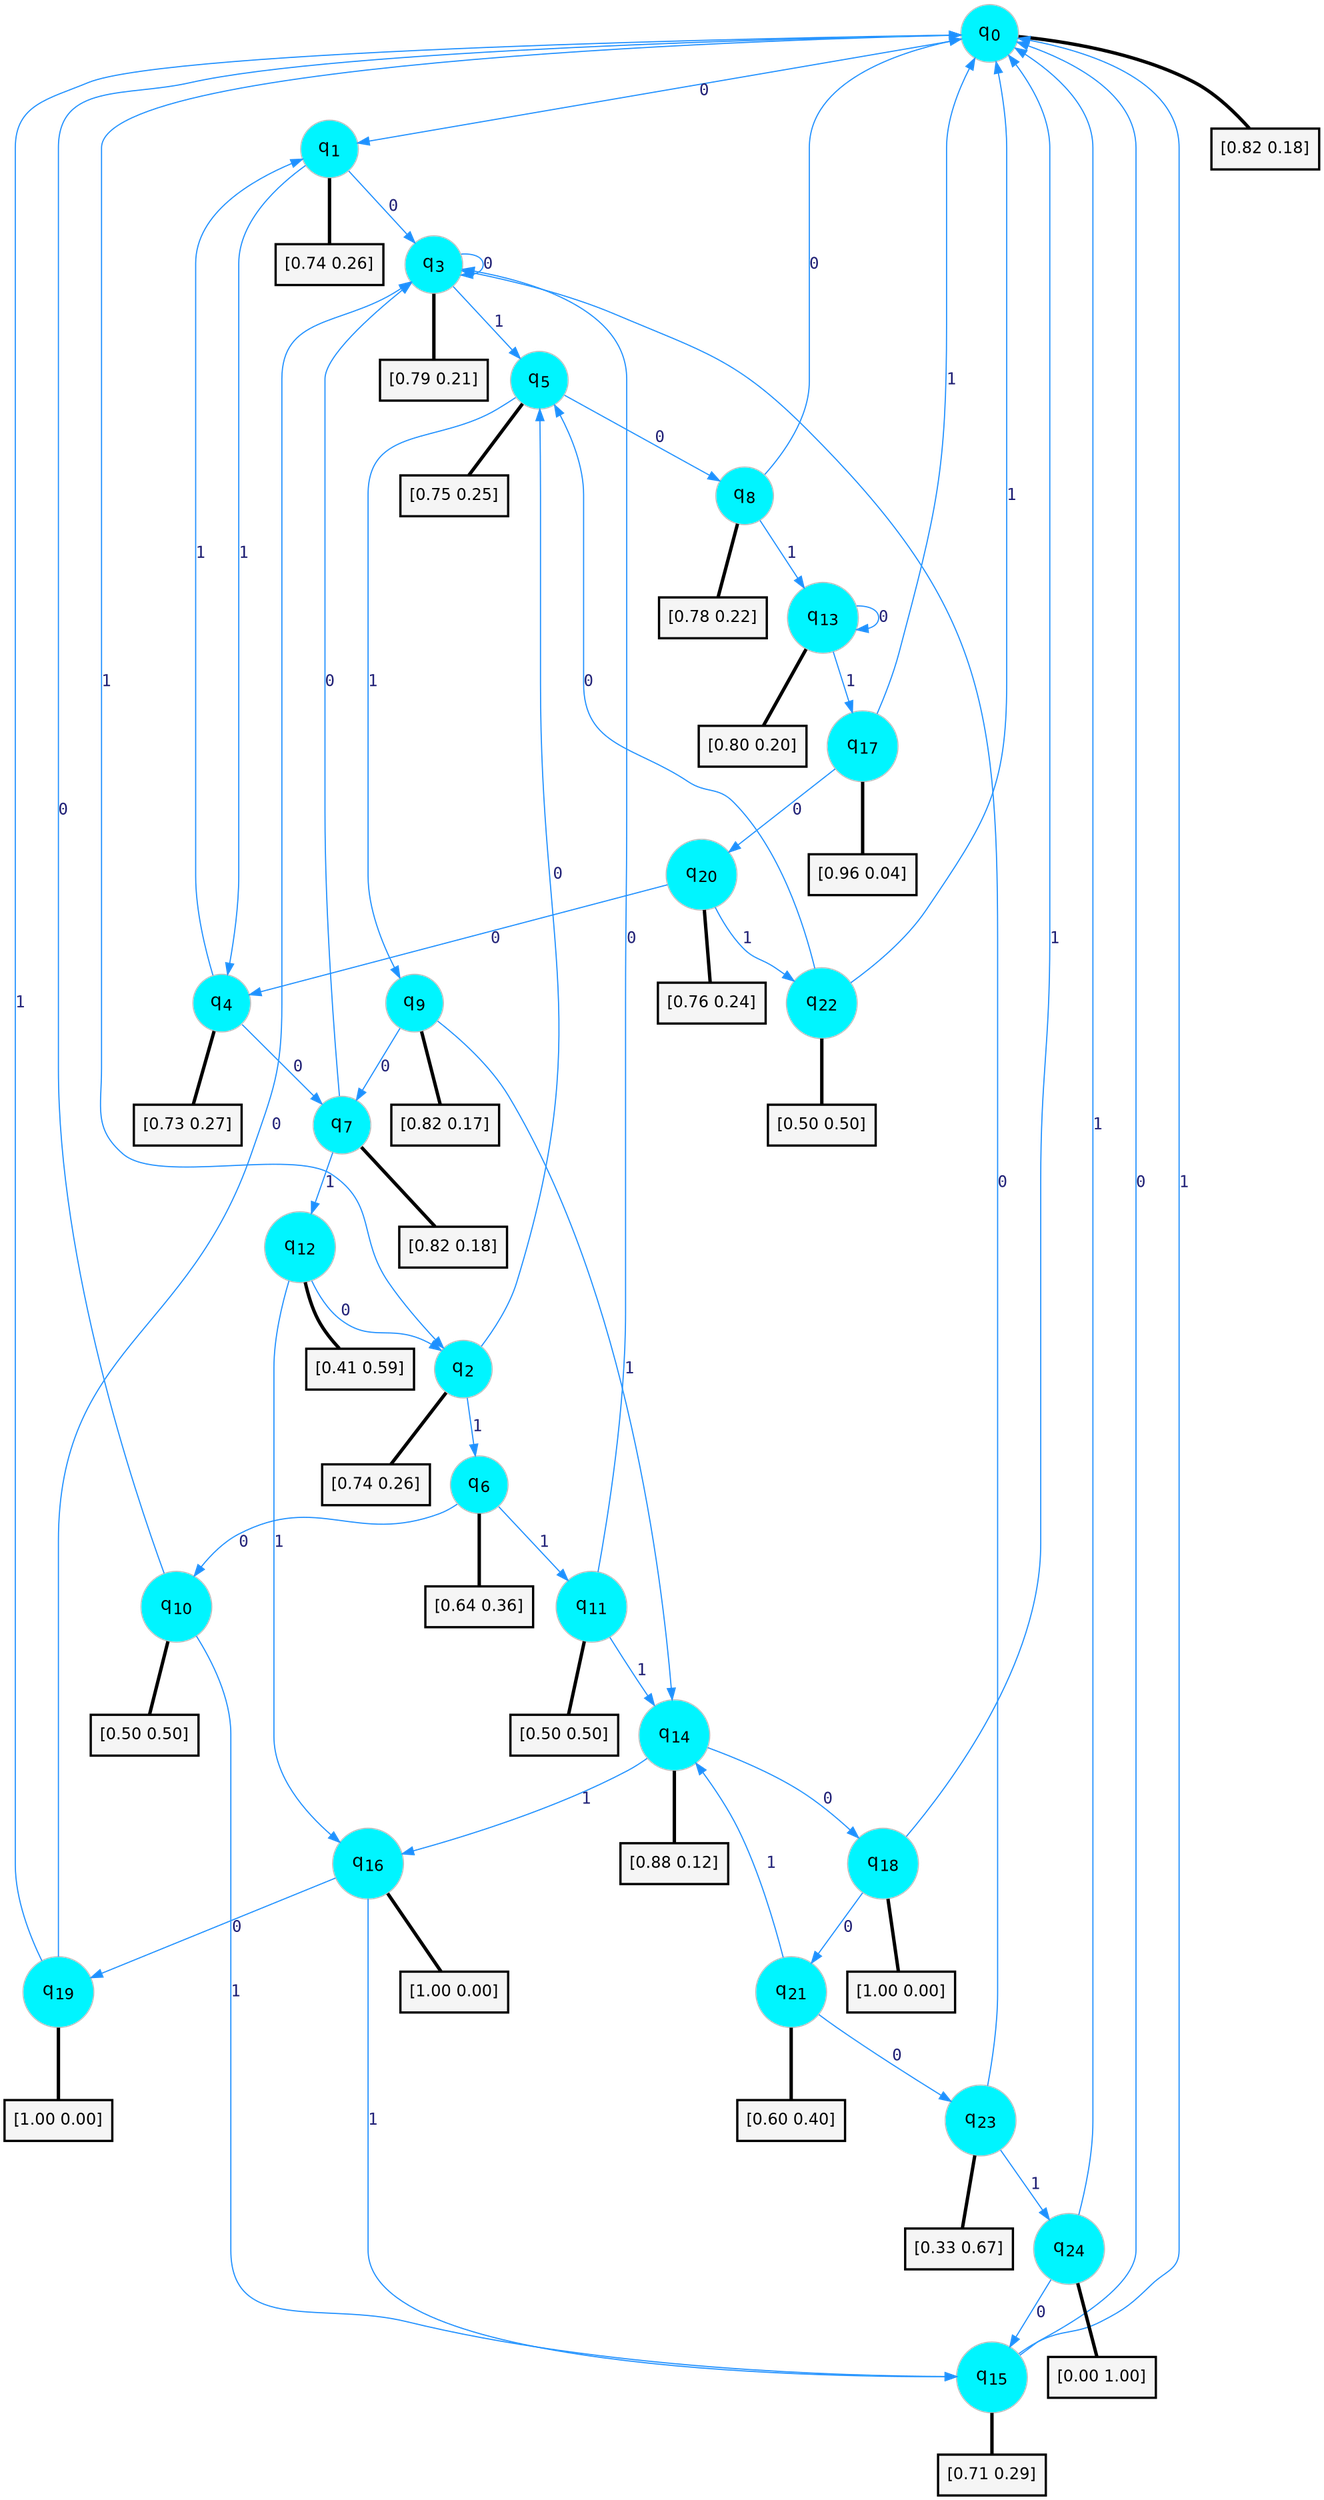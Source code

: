 digraph G {
graph [
bgcolor=transparent, dpi=300, rankdir=TD, size="40,25"];
node [
color=gray, fillcolor=turquoise1, fontcolor=black, fontname=Helvetica, fontsize=16, fontweight=bold, shape=circle, style=filled];
edge [
arrowsize=1, color=dodgerblue1, fontcolor=midnightblue, fontname=courier, fontweight=bold, penwidth=1, style=solid, weight=20];
0[label=<q<SUB>0</SUB>>];
1[label=<q<SUB>1</SUB>>];
2[label=<q<SUB>2</SUB>>];
3[label=<q<SUB>3</SUB>>];
4[label=<q<SUB>4</SUB>>];
5[label=<q<SUB>5</SUB>>];
6[label=<q<SUB>6</SUB>>];
7[label=<q<SUB>7</SUB>>];
8[label=<q<SUB>8</SUB>>];
9[label=<q<SUB>9</SUB>>];
10[label=<q<SUB>10</SUB>>];
11[label=<q<SUB>11</SUB>>];
12[label=<q<SUB>12</SUB>>];
13[label=<q<SUB>13</SUB>>];
14[label=<q<SUB>14</SUB>>];
15[label=<q<SUB>15</SUB>>];
16[label=<q<SUB>16</SUB>>];
17[label=<q<SUB>17</SUB>>];
18[label=<q<SUB>18</SUB>>];
19[label=<q<SUB>19</SUB>>];
20[label=<q<SUB>20</SUB>>];
21[label=<q<SUB>21</SUB>>];
22[label=<q<SUB>22</SUB>>];
23[label=<q<SUB>23</SUB>>];
24[label=<q<SUB>24</SUB>>];
25[label="[0.82 0.18]", shape=box,fontcolor=black, fontname=Helvetica, fontsize=14, penwidth=2, fillcolor=whitesmoke,color=black];
26[label="[0.74 0.26]", shape=box,fontcolor=black, fontname=Helvetica, fontsize=14, penwidth=2, fillcolor=whitesmoke,color=black];
27[label="[0.74 0.26]", shape=box,fontcolor=black, fontname=Helvetica, fontsize=14, penwidth=2, fillcolor=whitesmoke,color=black];
28[label="[0.79 0.21]", shape=box,fontcolor=black, fontname=Helvetica, fontsize=14, penwidth=2, fillcolor=whitesmoke,color=black];
29[label="[0.73 0.27]", shape=box,fontcolor=black, fontname=Helvetica, fontsize=14, penwidth=2, fillcolor=whitesmoke,color=black];
30[label="[0.75 0.25]", shape=box,fontcolor=black, fontname=Helvetica, fontsize=14, penwidth=2, fillcolor=whitesmoke,color=black];
31[label="[0.64 0.36]", shape=box,fontcolor=black, fontname=Helvetica, fontsize=14, penwidth=2, fillcolor=whitesmoke,color=black];
32[label="[0.82 0.18]", shape=box,fontcolor=black, fontname=Helvetica, fontsize=14, penwidth=2, fillcolor=whitesmoke,color=black];
33[label="[0.78 0.22]", shape=box,fontcolor=black, fontname=Helvetica, fontsize=14, penwidth=2, fillcolor=whitesmoke,color=black];
34[label="[0.82 0.17]", shape=box,fontcolor=black, fontname=Helvetica, fontsize=14, penwidth=2, fillcolor=whitesmoke,color=black];
35[label="[0.50 0.50]", shape=box,fontcolor=black, fontname=Helvetica, fontsize=14, penwidth=2, fillcolor=whitesmoke,color=black];
36[label="[0.50 0.50]", shape=box,fontcolor=black, fontname=Helvetica, fontsize=14, penwidth=2, fillcolor=whitesmoke,color=black];
37[label="[0.41 0.59]", shape=box,fontcolor=black, fontname=Helvetica, fontsize=14, penwidth=2, fillcolor=whitesmoke,color=black];
38[label="[0.80 0.20]", shape=box,fontcolor=black, fontname=Helvetica, fontsize=14, penwidth=2, fillcolor=whitesmoke,color=black];
39[label="[0.88 0.12]", shape=box,fontcolor=black, fontname=Helvetica, fontsize=14, penwidth=2, fillcolor=whitesmoke,color=black];
40[label="[0.71 0.29]", shape=box,fontcolor=black, fontname=Helvetica, fontsize=14, penwidth=2, fillcolor=whitesmoke,color=black];
41[label="[1.00 0.00]", shape=box,fontcolor=black, fontname=Helvetica, fontsize=14, penwidth=2, fillcolor=whitesmoke,color=black];
42[label="[0.96 0.04]", shape=box,fontcolor=black, fontname=Helvetica, fontsize=14, penwidth=2, fillcolor=whitesmoke,color=black];
43[label="[1.00 0.00]", shape=box,fontcolor=black, fontname=Helvetica, fontsize=14, penwidth=2, fillcolor=whitesmoke,color=black];
44[label="[1.00 0.00]", shape=box,fontcolor=black, fontname=Helvetica, fontsize=14, penwidth=2, fillcolor=whitesmoke,color=black];
45[label="[0.76 0.24]", shape=box,fontcolor=black, fontname=Helvetica, fontsize=14, penwidth=2, fillcolor=whitesmoke,color=black];
46[label="[0.60 0.40]", shape=box,fontcolor=black, fontname=Helvetica, fontsize=14, penwidth=2, fillcolor=whitesmoke,color=black];
47[label="[0.50 0.50]", shape=box,fontcolor=black, fontname=Helvetica, fontsize=14, penwidth=2, fillcolor=whitesmoke,color=black];
48[label="[0.33 0.67]", shape=box,fontcolor=black, fontname=Helvetica, fontsize=14, penwidth=2, fillcolor=whitesmoke,color=black];
49[label="[0.00 1.00]", shape=box,fontcolor=black, fontname=Helvetica, fontsize=14, penwidth=2, fillcolor=whitesmoke,color=black];
0->1 [label=0];
0->2 [label=1];
0->25 [arrowhead=none, penwidth=3,color=black];
1->3 [label=0];
1->4 [label=1];
1->26 [arrowhead=none, penwidth=3,color=black];
2->5 [label=0];
2->6 [label=1];
2->27 [arrowhead=none, penwidth=3,color=black];
3->3 [label=0];
3->5 [label=1];
3->28 [arrowhead=none, penwidth=3,color=black];
4->7 [label=0];
4->1 [label=1];
4->29 [arrowhead=none, penwidth=3,color=black];
5->8 [label=0];
5->9 [label=1];
5->30 [arrowhead=none, penwidth=3,color=black];
6->10 [label=0];
6->11 [label=1];
6->31 [arrowhead=none, penwidth=3,color=black];
7->3 [label=0];
7->12 [label=1];
7->32 [arrowhead=none, penwidth=3,color=black];
8->0 [label=0];
8->13 [label=1];
8->33 [arrowhead=none, penwidth=3,color=black];
9->7 [label=0];
9->14 [label=1];
9->34 [arrowhead=none, penwidth=3,color=black];
10->0 [label=0];
10->15 [label=1];
10->35 [arrowhead=none, penwidth=3,color=black];
11->3 [label=0];
11->14 [label=1];
11->36 [arrowhead=none, penwidth=3,color=black];
12->2 [label=0];
12->16 [label=1];
12->37 [arrowhead=none, penwidth=3,color=black];
13->13 [label=0];
13->17 [label=1];
13->38 [arrowhead=none, penwidth=3,color=black];
14->18 [label=0];
14->16 [label=1];
14->39 [arrowhead=none, penwidth=3,color=black];
15->0 [label=0];
15->0 [label=1];
15->40 [arrowhead=none, penwidth=3,color=black];
16->19 [label=0];
16->15 [label=1];
16->41 [arrowhead=none, penwidth=3,color=black];
17->20 [label=0];
17->0 [label=1];
17->42 [arrowhead=none, penwidth=3,color=black];
18->21 [label=0];
18->0 [label=1];
18->43 [arrowhead=none, penwidth=3,color=black];
19->3 [label=0];
19->0 [label=1];
19->44 [arrowhead=none, penwidth=3,color=black];
20->4 [label=0];
20->22 [label=1];
20->45 [arrowhead=none, penwidth=3,color=black];
21->23 [label=0];
21->14 [label=1];
21->46 [arrowhead=none, penwidth=3,color=black];
22->5 [label=0];
22->0 [label=1];
22->47 [arrowhead=none, penwidth=3,color=black];
23->3 [label=0];
23->24 [label=1];
23->48 [arrowhead=none, penwidth=3,color=black];
24->15 [label=0];
24->0 [label=1];
24->49 [arrowhead=none, penwidth=3,color=black];
}
